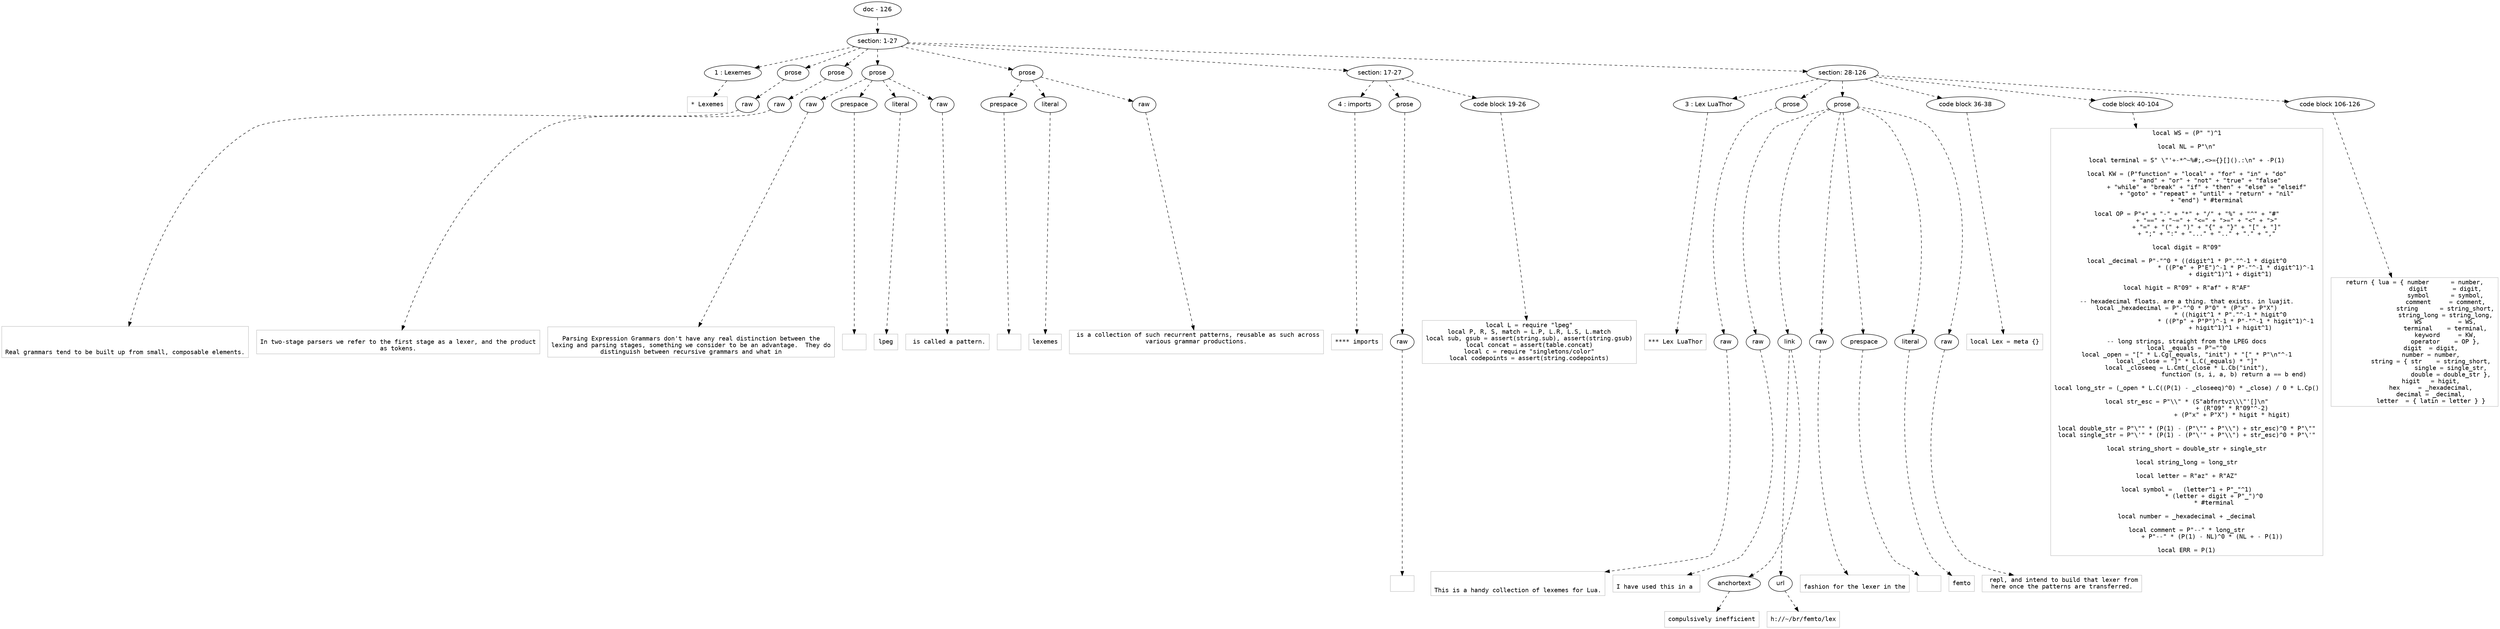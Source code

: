 digraph lpegNode {

node [fontname=Helvetica]
edge [style=dashed]

doc_0 [label="doc - 126"]


doc_0 -> { section_1}
{rank=same; section_1}

section_1 [label="section: 1-27"]


// END RANK doc_0

section_1 -> { header_2 prose_3 prose_4 prose_5 prose_6 section_7 section_8}
{rank=same; header_2 prose_3 prose_4 prose_5 prose_6 section_7 section_8}

header_2 [label="1 : Lexemes"]

prose_3 [label="prose"]

prose_4 [label="prose"]

prose_5 [label="prose"]

prose_6 [label="prose"]

section_7 [label="section: 17-27"]

section_8 [label="section: 28-126"]


// END RANK section_1

header_2 -> leaf_9
leaf_9  [color=Gray,shape=rectangle,fontname=Inconsolata,label="* Lexemes"]
// END RANK header_2

prose_3 -> { raw_10}
{rank=same; raw_10}

raw_10 [label="raw"]


// END RANK prose_3

raw_10 -> leaf_11
leaf_11  [color=Gray,shape=rectangle,fontname=Inconsolata,label="


Real grammars tend to be built up from small, composable elements.
"]
// END RANK raw_10

prose_4 -> { raw_12}
{rank=same; raw_12}

raw_12 [label="raw"]


// END RANK prose_4

raw_12 -> leaf_13
leaf_13  [color=Gray,shape=rectangle,fontname=Inconsolata,label="
In two-stage parsers we refer to the first stage as a lexer, and the product
as tokens.
"]
// END RANK raw_12

prose_5 -> { raw_14 prespace_15 literal_16 raw_17}
{rank=same; raw_14 prespace_15 literal_16 raw_17}

raw_14 [label="raw"]

prespace_15 [label="prespace"]

literal_16 [label="literal"]

raw_17 [label="raw"]


// END RANK prose_5

raw_14 -> leaf_18
leaf_18  [color=Gray,shape=rectangle,fontname=Inconsolata,label="
Parsing Expression Grammars don't have any real distinction between the
lexing and parsing stages, something we consider to be an advantage.  They do
distinguish between recursive grammars and what in"]
// END RANK raw_14

prespace_15 -> leaf_19
leaf_19  [color=Gray,shape=rectangle,fontname=Inconsolata,label=" "]
// END RANK prespace_15

literal_16 -> leaf_20
leaf_20  [color=Gray,shape=rectangle,fontname=Inconsolata,label="lpeg"]
// END RANK literal_16

raw_17 -> leaf_21
leaf_21  [color=Gray,shape=rectangle,fontname=Inconsolata,label=" is called a pattern.
"]
// END RANK raw_17

prose_6 -> { prespace_22 literal_23 raw_24}
{rank=same; prespace_22 literal_23 raw_24}

prespace_22 [label="prespace"]

literal_23 [label="literal"]

raw_24 [label="raw"]


// END RANK prose_6

prespace_22 -> leaf_25
leaf_25  [color=Gray,shape=rectangle,fontname=Inconsolata,label=""]
// END RANK prespace_22

literal_23 -> leaf_26
leaf_26  [color=Gray,shape=rectangle,fontname=Inconsolata,label="lexemes"]
// END RANK literal_23

raw_24 -> leaf_27
leaf_27  [color=Gray,shape=rectangle,fontname=Inconsolata,label=" is a collection of such recurrent patterns, reusable as such across
various grammar productions.

"]
// END RANK raw_24

section_7 -> { header_28 prose_29 codeblock_30}
{rank=same; header_28 prose_29 codeblock_30}

header_28 [label="4 : imports"]

prose_29 [label="prose"]

codeblock_30 [label="code block 19-26"]


// END RANK section_7

header_28 -> leaf_31
leaf_31  [color=Gray,shape=rectangle,fontname=Inconsolata,label="**** imports"]
// END RANK header_28

prose_29 -> { raw_32}
{rank=same; raw_32}

raw_32 [label="raw"]


// END RANK prose_29

raw_32 -> leaf_33
leaf_33  [color=Gray,shape=rectangle,fontname=Inconsolata,label="
"]
// END RANK raw_32

codeblock_30 -> leaf_34
leaf_34  [color=Gray,shape=rectangle,fontname=Inconsolata,label="local L = require \"lpeg\"
local P, R, S, match = L.P, L.R, L.S, L.match
local sub, gsub = assert(string.sub), assert(string.gsub)
local concat = assert(table.concat)
local c = require \"singletons/color\"
local codepoints = assert(string.codepoints)"]
// END RANK codeblock_30

section_8 -> { header_35 prose_36 prose_37 codeblock_38 codeblock_39 codeblock_40}
{rank=same; header_35 prose_36 prose_37 codeblock_38 codeblock_39 codeblock_40}

header_35 [label="3 : Lex LuaThor"]

prose_36 [label="prose"]

prose_37 [label="prose"]

codeblock_38 [label="code block 36-38"]

codeblock_39 [label="code block 40-104"]

codeblock_40 [label="code block 106-126"]


// END RANK section_8

header_35 -> leaf_41
leaf_41  [color=Gray,shape=rectangle,fontname=Inconsolata,label="*** Lex LuaThor"]
// END RANK header_35

prose_36 -> { raw_42}
{rank=same; raw_42}

raw_42 [label="raw"]


// END RANK prose_36

raw_42 -> leaf_43
leaf_43  [color=Gray,shape=rectangle,fontname=Inconsolata,label="

This is a handy collection of lexemes for Lua.
"]
// END RANK raw_42

prose_37 -> { raw_44 link_45 raw_46 prespace_47 literal_48 raw_49}
{rank=same; raw_44 link_45 raw_46 prespace_47 literal_48 raw_49}

raw_44 [label="raw"]

link_45 [label="link"]

raw_46 [label="raw"]

prespace_47 [label="prespace"]

literal_48 [label="literal"]

raw_49 [label="raw"]


// END RANK prose_37

raw_44 -> leaf_50
leaf_50  [color=Gray,shape=rectangle,fontname=Inconsolata,label="
I have used this in a "]
// END RANK raw_44

link_45 -> { anchortext_51 url_52}
{rank=same; anchortext_51 url_52}

anchortext_51 [label="anchortext"]

url_52 [label="url"]


// END RANK link_45

anchortext_51 -> leaf_53
leaf_53  [color=Gray,shape=rectangle,fontname=Inconsolata,label="compulsively inefficient"]
// END RANK anchortext_51

url_52 -> leaf_54
leaf_54  [color=Gray,shape=rectangle,fontname=Inconsolata,label="h://~/br/femto/lex"]
// END RANK url_52

raw_46 -> leaf_55
leaf_55  [color=Gray,shape=rectangle,fontname=Inconsolata,label="
fashion for the lexer in the"]
// END RANK raw_46

prespace_47 -> leaf_56
leaf_56  [color=Gray,shape=rectangle,fontname=Inconsolata,label=" "]
// END RANK prespace_47

literal_48 -> leaf_57
leaf_57  [color=Gray,shape=rectangle,fontname=Inconsolata,label="femto"]
// END RANK literal_48

raw_49 -> leaf_58
leaf_58  [color=Gray,shape=rectangle,fontname=Inconsolata,label=" repl, and intend to build that lexer from
here once the patterns are transferred.
"]
// END RANK raw_49

codeblock_38 -> leaf_59
leaf_59  [color=Gray,shape=rectangle,fontname=Inconsolata,label="local Lex = meta {}"]
// END RANK codeblock_38

codeblock_39 -> leaf_60
leaf_60  [color=Gray,shape=rectangle,fontname=Inconsolata,label="local WS = (P\" \")^1

local NL = P\"\\n\"

local terminal = S\" \\\"'+-*^~%#;,<>={}[]().:\\n\" + -P(1)

local KW = (P\"function\" + \"local\" + \"for\" + \"in\" + \"do\"
           + \"and\" + \"or\" + \"not\" + \"true\" + \"false\"
           + \"while\" + \"break\" + \"if\" + \"then\" + \"else\" + \"elseif\"
           + \"goto\" + \"repeat\" + \"until\" + \"return\" + \"nil\"
           + \"end\") * #terminal

local OP = P\"+\" + \"-\" + \"*\" + \"/\" + \"%\" + \"^\" + \"#\"
           + \"==\" + \"~=\" + \"<=\" + \">=\" + \"<\" + \">\"
           + \"=\" + \"(\" + \")\" + \"{\" + \"}\" + \"[\" + \"]\"
           + \";\" + \":\" + \"...\" + \"..\" + \".\" + \",\"

local digit = R\"09\"

local _decimal = P\"-\"^0 * ((digit^1 * P\".\"^-1 * digit^0
                           * ((P\"e\" + P\"E\")^-1 * P\"-\"^-1 * digit^1)^-1
                        + digit^1)^1 + digit^1)

local higit = R\"09\" + R\"af\" + R\"AF\"

-- hexadecimal floats. are a thing. that exists. in luajit.
local _hexadecimal = P\"-\"^0 * P\"0\" * (P\"x\" + P\"X\")
                        * ((higit^1 * P\".\"^-1 * higit^0
                           * ((P\"p\" + P\"P\")^-1 * P\"-\"^-1 * higit^1)^-1
                        + higit^1)^1 + higit^1)

-- long strings, straight from the LPEG docs
local _equals = P\"=\"^0
local _open = \"[\" * L.Cg(_equals, \"init\") * \"[\" * P\"\\n\"^-1
local _close = \"]\" * L.C(_equals) * \"]\"
local _closeeq = L.Cmt(_close * L.Cb(\"init\"),
                          function (s, i, a, b) return a == b end)

local long_str = (_open * L.C((P(1) - _closeeq)^0) * _close) / 0 * L.Cp()

local str_esc = P\"\\\\\" * (S\"abfnrtvz\\\\\\\"'[]\\n\"
                         + (R\"09\" * R\"09\"^-2)
                         + (P\"x\" + P\"X\") * higit * higit)

local double_str = P\"\\\"\" * (P(1) - (P\"\\\"\" + P\"\\\\\") + str_esc)^0 * P\"\\\"\"
local single_str = P\"\\'\" * (P(1) - (P\"\\'\" + P\"\\\\\") + str_esc)^0 * P\"\\'\"

local string_short = double_str + single_str

local string_long = long_str

local letter = R\"az\" + R\"AZ\"

local symbol =   (letter^1 + P\"_\"^1)
               * (letter + digit + P\"_\")^0
               * #terminal

local number = _hexadecimal + _decimal

local comment = P\"--\" * long_str
              + P\"--\" * (P(1) - NL)^0 * (NL + - P(1))

local ERR = P(1)"]
// END RANK codeblock_39

codeblock_40 -> leaf_61
leaf_61  [color=Gray,shape=rectangle,fontname=Inconsolata,label="return { lua = { number      = number,
                 digit       = digit,
                 symbol      = symbol,
                 comment     = comment,
                 string      = string_short,
                 string_long = string_long,
                 WS          = WS,
                 terminal    = terminal,
                 keyword     = KW,
                 operator    = OP },
         digit  = digit,
         number = number,
         string = { str    = string_short,
                    single = single_str,
                    double = double_str },
         higit   = higit,
         hex     = _hexadecimal,
         decimal = _decimal,
         letter  = { latin = letter } }"]
// END RANK codeblock_40


}
